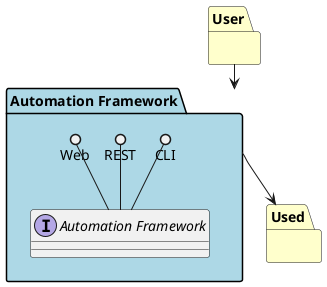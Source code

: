 @startuml

package "User" #ffffcc {

}

package "Used" #ffffcc {

}

package "Automation Framework" #lightblue {

    interface "Automation Framework" {
    }

    CLI ()-- "Automation Framework"
    REST ()-- "Automation Framework"
    Web ()-- "Automation Framework"
}

User --> "Automation Framework"
"Automation Framework" --> Used

@enduml
